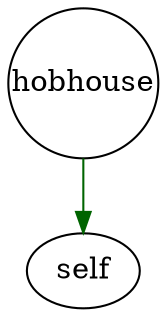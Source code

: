 digraph fullagr_hobhouse_self { 
 K=0.6 
 "hobhouse" -> { "self" } [color="darkgreen", arrowhead="normal", penwidth=1, href="#17"]; 
 "hobhouse" [shape="circle", fixedsize="true", height=1, width=1, style="filled", fillcolor="white", href="#hobhouse"]; 
 "hobhouse" [shape="circle", fixedsize="true", height=1, width=1, style="filled", fillcolor="white", href="#hobhouse"]; 

}